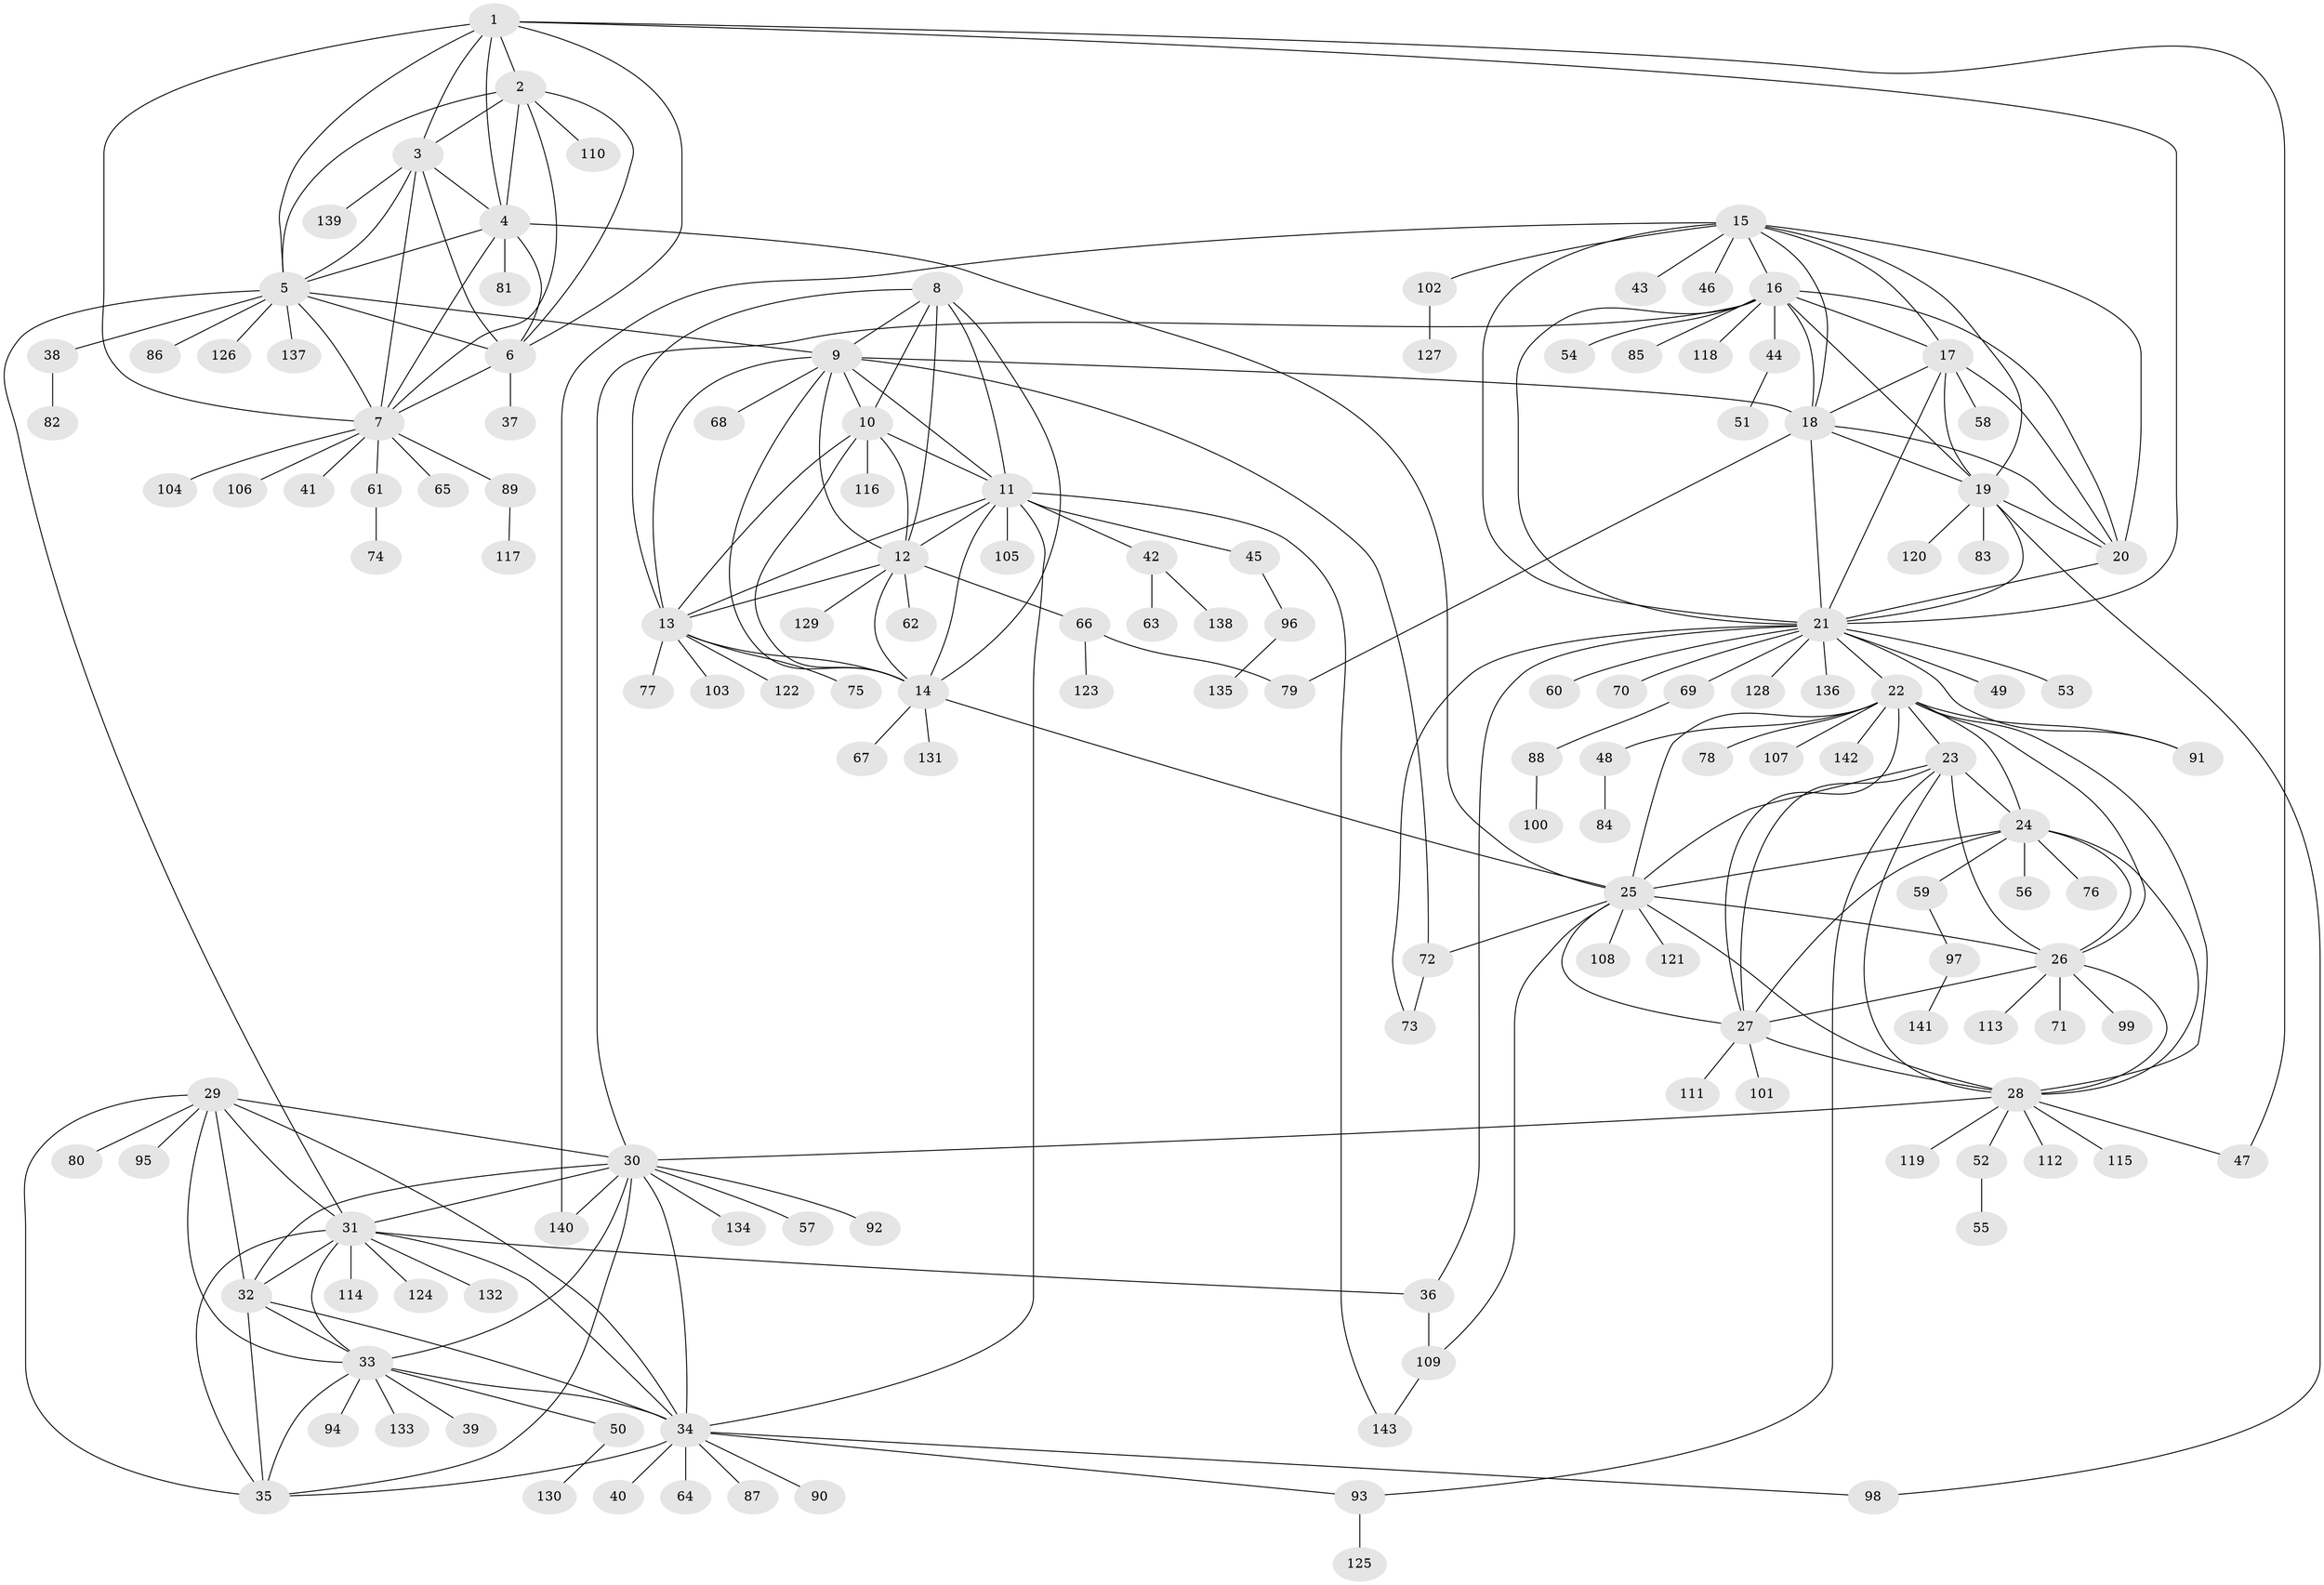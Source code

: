 // Generated by graph-tools (version 1.1) at 2025/11/02/27/25 16:11:32]
// undirected, 143 vertices, 234 edges
graph export_dot {
graph [start="1"]
  node [color=gray90,style=filled];
  1;
  2;
  3;
  4;
  5;
  6;
  7;
  8;
  9;
  10;
  11;
  12;
  13;
  14;
  15;
  16;
  17;
  18;
  19;
  20;
  21;
  22;
  23;
  24;
  25;
  26;
  27;
  28;
  29;
  30;
  31;
  32;
  33;
  34;
  35;
  36;
  37;
  38;
  39;
  40;
  41;
  42;
  43;
  44;
  45;
  46;
  47;
  48;
  49;
  50;
  51;
  52;
  53;
  54;
  55;
  56;
  57;
  58;
  59;
  60;
  61;
  62;
  63;
  64;
  65;
  66;
  67;
  68;
  69;
  70;
  71;
  72;
  73;
  74;
  75;
  76;
  77;
  78;
  79;
  80;
  81;
  82;
  83;
  84;
  85;
  86;
  87;
  88;
  89;
  90;
  91;
  92;
  93;
  94;
  95;
  96;
  97;
  98;
  99;
  100;
  101;
  102;
  103;
  104;
  105;
  106;
  107;
  108;
  109;
  110;
  111;
  112;
  113;
  114;
  115;
  116;
  117;
  118;
  119;
  120;
  121;
  122;
  123;
  124;
  125;
  126;
  127;
  128;
  129;
  130;
  131;
  132;
  133;
  134;
  135;
  136;
  137;
  138;
  139;
  140;
  141;
  142;
  143;
  1 -- 2;
  1 -- 3;
  1 -- 4;
  1 -- 5;
  1 -- 6;
  1 -- 7;
  1 -- 21;
  1 -- 47;
  2 -- 3;
  2 -- 4;
  2 -- 5;
  2 -- 6;
  2 -- 7;
  2 -- 110;
  3 -- 4;
  3 -- 5;
  3 -- 6;
  3 -- 7;
  3 -- 139;
  4 -- 5;
  4 -- 6;
  4 -- 7;
  4 -- 25;
  4 -- 81;
  5 -- 6;
  5 -- 7;
  5 -- 9;
  5 -- 31;
  5 -- 38;
  5 -- 86;
  5 -- 126;
  5 -- 137;
  6 -- 7;
  6 -- 37;
  7 -- 41;
  7 -- 61;
  7 -- 65;
  7 -- 89;
  7 -- 104;
  7 -- 106;
  8 -- 9;
  8 -- 10;
  8 -- 11;
  8 -- 12;
  8 -- 13;
  8 -- 14;
  9 -- 10;
  9 -- 11;
  9 -- 12;
  9 -- 13;
  9 -- 14;
  9 -- 18;
  9 -- 68;
  9 -- 72;
  10 -- 11;
  10 -- 12;
  10 -- 13;
  10 -- 14;
  10 -- 116;
  11 -- 12;
  11 -- 13;
  11 -- 14;
  11 -- 34;
  11 -- 42;
  11 -- 45;
  11 -- 105;
  11 -- 143;
  12 -- 13;
  12 -- 14;
  12 -- 62;
  12 -- 66;
  12 -- 129;
  13 -- 14;
  13 -- 75;
  13 -- 77;
  13 -- 103;
  13 -- 122;
  14 -- 25;
  14 -- 67;
  14 -- 131;
  15 -- 16;
  15 -- 17;
  15 -- 18;
  15 -- 19;
  15 -- 20;
  15 -- 21;
  15 -- 43;
  15 -- 46;
  15 -- 102;
  15 -- 140;
  16 -- 17;
  16 -- 18;
  16 -- 19;
  16 -- 20;
  16 -- 21;
  16 -- 30;
  16 -- 44;
  16 -- 54;
  16 -- 85;
  16 -- 118;
  17 -- 18;
  17 -- 19;
  17 -- 20;
  17 -- 21;
  17 -- 58;
  18 -- 19;
  18 -- 20;
  18 -- 21;
  18 -- 79;
  19 -- 20;
  19 -- 21;
  19 -- 83;
  19 -- 98;
  19 -- 120;
  20 -- 21;
  21 -- 22;
  21 -- 36;
  21 -- 49;
  21 -- 53;
  21 -- 60;
  21 -- 69;
  21 -- 70;
  21 -- 73;
  21 -- 91;
  21 -- 128;
  21 -- 136;
  22 -- 23;
  22 -- 24;
  22 -- 25;
  22 -- 26;
  22 -- 27;
  22 -- 28;
  22 -- 48;
  22 -- 78;
  22 -- 91;
  22 -- 107;
  22 -- 142;
  23 -- 24;
  23 -- 25;
  23 -- 26;
  23 -- 27;
  23 -- 28;
  23 -- 93;
  24 -- 25;
  24 -- 26;
  24 -- 27;
  24 -- 28;
  24 -- 56;
  24 -- 59;
  24 -- 76;
  25 -- 26;
  25 -- 27;
  25 -- 28;
  25 -- 72;
  25 -- 108;
  25 -- 109;
  25 -- 121;
  26 -- 27;
  26 -- 28;
  26 -- 71;
  26 -- 99;
  26 -- 113;
  27 -- 28;
  27 -- 101;
  27 -- 111;
  28 -- 30;
  28 -- 47;
  28 -- 52;
  28 -- 112;
  28 -- 115;
  28 -- 119;
  29 -- 30;
  29 -- 31;
  29 -- 32;
  29 -- 33;
  29 -- 34;
  29 -- 35;
  29 -- 80;
  29 -- 95;
  30 -- 31;
  30 -- 32;
  30 -- 33;
  30 -- 34;
  30 -- 35;
  30 -- 57;
  30 -- 92;
  30 -- 134;
  30 -- 140;
  31 -- 32;
  31 -- 33;
  31 -- 34;
  31 -- 35;
  31 -- 36;
  31 -- 114;
  31 -- 124;
  31 -- 132;
  32 -- 33;
  32 -- 34;
  32 -- 35;
  33 -- 34;
  33 -- 35;
  33 -- 39;
  33 -- 50;
  33 -- 94;
  33 -- 133;
  34 -- 35;
  34 -- 40;
  34 -- 64;
  34 -- 87;
  34 -- 90;
  34 -- 93;
  34 -- 98;
  36 -- 109;
  38 -- 82;
  42 -- 63;
  42 -- 138;
  44 -- 51;
  45 -- 96;
  48 -- 84;
  50 -- 130;
  52 -- 55;
  59 -- 97;
  61 -- 74;
  66 -- 79;
  66 -- 123;
  69 -- 88;
  72 -- 73;
  88 -- 100;
  89 -- 117;
  93 -- 125;
  96 -- 135;
  97 -- 141;
  102 -- 127;
  109 -- 143;
}
